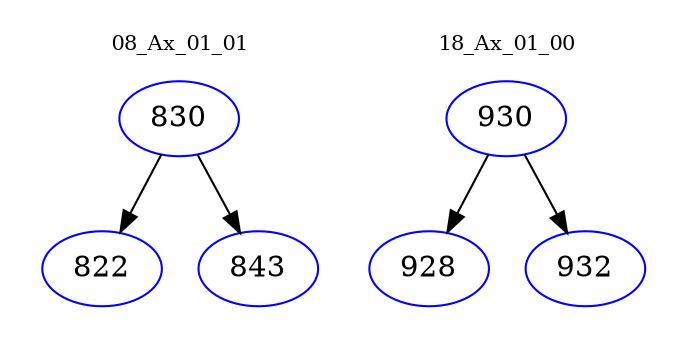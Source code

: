 digraph{
subgraph cluster_0 {
color = white
label = "08_Ax_01_01";
fontsize=10;
T0_830 [label="830", color="blue"]
T0_830 -> T0_822 [color="black"]
T0_822 [label="822", color="blue"]
T0_830 -> T0_843 [color="black"]
T0_843 [label="843", color="blue"]
}
subgraph cluster_1 {
color = white
label = "18_Ax_01_00";
fontsize=10;
T1_930 [label="930", color="blue"]
T1_930 -> T1_928 [color="black"]
T1_928 [label="928", color="blue"]
T1_930 -> T1_932 [color="black"]
T1_932 [label="932", color="blue"]
}
}
